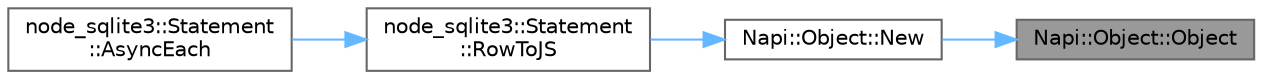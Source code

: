 digraph "Napi::Object::Object"
{
 // LATEX_PDF_SIZE
  bgcolor="transparent";
  edge [fontname=Helvetica,fontsize=10,labelfontname=Helvetica,labelfontsize=10];
  node [fontname=Helvetica,fontsize=10,shape=box,height=0.2,width=0.4];
  rankdir="RL";
  Node1 [id="Node000001",label="Napi::Object::Object",height=0.2,width=0.4,color="gray40", fillcolor="grey60", style="filled", fontcolor="black",tooltip="Creates a new empty Object instance."];
  Node1 -> Node2 [id="edge1_Node000001_Node000002",dir="back",color="steelblue1",style="solid",tooltip=" "];
  Node2 [id="Node000002",label="Napi::Object::New",height=0.2,width=0.4,color="grey40", fillcolor="white", style="filled",URL="$class_napi_1_1_object.html#aa92b5f3a7c5b1735312133993d6d1a9b",tooltip="Creates a new Object value."];
  Node2 -> Node3 [id="edge2_Node000002_Node000003",dir="back",color="steelblue1",style="solid",tooltip=" "];
  Node3 [id="Node000003",label="node_sqlite3::Statement\l::RowToJS",height=0.2,width=0.4,color="grey40", fillcolor="white", style="filled",URL="$classnode__sqlite3_1_1_statement.html#a8c164d1a5ab4c2c3bb38f0ccaecba9f9",tooltip=" "];
  Node3 -> Node4 [id="edge3_Node000003_Node000004",dir="back",color="steelblue1",style="solid",tooltip=" "];
  Node4 [id="Node000004",label="node_sqlite3::Statement\l::AsyncEach",height=0.2,width=0.4,color="grey40", fillcolor="white", style="filled",URL="$classnode__sqlite3_1_1_statement.html#ae23ecb3967888e48225dfa3a7a5fc51b",tooltip=" "];
}
